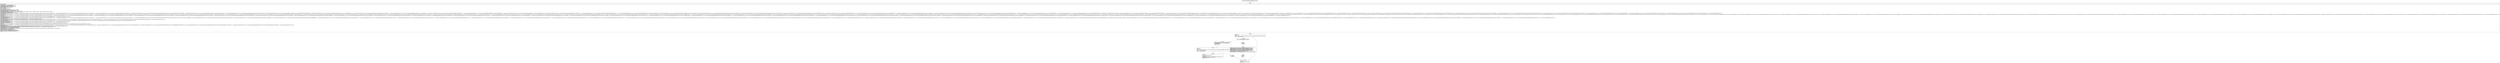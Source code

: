 digraph "CFG forandroid.support.media.ExifInterface.\<clinit\>()V" {
Node_0 [shape=record,label="{0\:\ 0x0000|MTH_ENTER_BLOCK\l|java.lang.Integer[] r1 = new java.lang.Integer[]\{1, 6, 3, 8\}\lROTATION_ORDER = java.util.Arrays.asList(r1)\ljava.lang.Integer[] r1 = new java.lang.Integer[]\{2, 7, 4, 5\}\lFLIPPED_ROTATION_ORDER = java.util.Arrays.asList(r1)\lBITS_PER_SAMPLE_RGB = new int[]\{8, 8, 8\}\lint[] r1 = new int[]\{4\}\lBITS_PER_SAMPLE_GREYSCALE_1 = r1\lint[] r1 = new int[]\{8\}\lBITS_PER_SAMPLE_GREYSCALE_2 = r1\lJPEG_SIGNATURE = new byte[]\{MARKER, MARKER_SOI, MARKER\}\lORF_MAKER_NOTE_HEADER_1 = new byte[]\{79, 76, 89, 77, 80, 0\}\lORF_MAKER_NOTE_HEADER_2 = new byte[]\{79, 76, 89, 77, 80, 85, 83, 0, 73, 73\}\lIFD_FORMAT_NAMES = new java.lang.String[]\{\"\", \"BYTE\", \"STRING\", \"USHORT\", \"ULONG\", \"URATIONAL\", \"SBYTE\", \"UNDEFINED\", \"SSHORT\", \"SLONG\", \"SRATIONAL\", \"SINGLE\", \"DOUBLE\"\}\lIFD_FORMAT_BYTES_PER_FORMAT = new int[]\{0, 1, 1, 2, 4, 8, 1, 1, 2, 4, 8, 4, 8, 1\}\lEXIF_ASCII_PREFIX = new byte[]\{65, 83, 67, 73, 73, 0, 0, 0\}\landroid.support.media.ExifInterface$ExifTag[] r11 = new android.support.media.ExifInterface.ExifTag[]\{new android.support.media.ExifInterface.ExifTag((java.lang.String) TAG_NEW_SUBFILE_TYPE, 254, 4, (android.support.media.ExifInterface.C01691) null), new android.support.media.ExifInterface.ExifTag((java.lang.String) TAG_SUBFILE_TYPE, 255, 4, (android.support.media.ExifInterface.C01691) null), new android.support.media.ExifInterface.ExifTag(TAG_IMAGE_WIDTH, 256, 3, 4, (android.support.media.ExifInterface.C01691) null), new android.support.media.ExifInterface.ExifTag(TAG_IMAGE_LENGTH, android.support.p000v4.view.InputDeviceCompat.SOURCE_KEYBOARD, 3, 4, (android.support.media.ExifInterface.C01691) null), new android.support.media.ExifInterface.ExifTag((java.lang.String) TAG_BITS_PER_SAMPLE, 258, 3, (android.support.media.ExifInterface.C01691) null), new android.support.media.ExifInterface.ExifTag((java.lang.String) TAG_COMPRESSION, 259, 3, (android.support.media.ExifInterface.C01691) null), new android.support.media.ExifInterface.ExifTag((java.lang.String) TAG_PHOTOMETRIC_INTERPRETATION, 262, 3, (android.support.media.ExifInterface.C01691) null), new android.support.media.ExifInterface.ExifTag((java.lang.String) TAG_IMAGE_DESCRIPTION, 270, 2, (android.support.media.ExifInterface.C01691) null), new android.support.media.ExifInterface.ExifTag((java.lang.String) TAG_MAKE, 271, 2, (android.support.media.ExifInterface.C01691) null), new android.support.media.ExifInterface.ExifTag((java.lang.String) TAG_MODEL, 272, 2, (android.support.media.ExifInterface.C01691) null), new android.support.media.ExifInterface.ExifTag(TAG_STRIP_OFFSETS, 273, 3, 4, (android.support.media.ExifInterface.C01691) null), new android.support.media.ExifInterface.ExifTag((java.lang.String) TAG_ORIENTATION, 274, 3, (android.support.media.ExifInterface.C01691) null), new android.support.media.ExifInterface.ExifTag((java.lang.String) TAG_SAMPLES_PER_PIXEL, 277, 3, (android.support.media.ExifInterface.C01691) null), new android.support.media.ExifInterface.ExifTag(TAG_ROWS_PER_STRIP, 278, 3, 4, (android.support.media.ExifInterface.C01691) null), new android.support.media.ExifInterface.ExifTag(TAG_STRIP_BYTE_COUNTS, 279, 3, 4, (android.support.media.ExifInterface.C01691) null), new android.support.media.ExifInterface.ExifTag((java.lang.String) TAG_X_RESOLUTION, 282, 5, (android.support.media.ExifInterface.C01691) null), new android.support.media.ExifInterface.ExifTag((java.lang.String) TAG_Y_RESOLUTION, 283, 5, (android.support.media.ExifInterface.C01691) null), new android.support.media.ExifInterface.ExifTag((java.lang.String) TAG_PLANAR_CONFIGURATION, 284, 3, (android.support.media.ExifInterface.C01691) null), new android.support.media.ExifInterface.ExifTag((java.lang.String) TAG_RESOLUTION_UNIT, 296, 3, (android.support.media.ExifInterface.C01691) null), new android.support.media.ExifInterface.ExifTag((java.lang.String) TAG_TRANSFER_FUNCTION, 301, 3, (android.support.media.ExifInterface.C01691) null), new android.support.media.ExifInterface.ExifTag(\"Software\", 305, 2, (android.support.media.ExifInterface.C01691) null), new android.support.media.ExifInterface.ExifTag((java.lang.String) TAG_DATETIME, 306, 2, (android.support.media.ExifInterface.C01691) null), new android.support.media.ExifInterface.ExifTag((java.lang.String) TAG_ARTIST, 315, 2, (android.support.media.ExifInterface.C01691) null), new android.support.media.ExifInterface.ExifTag((java.lang.String) TAG_WHITE_POINT, 318, 5, (android.support.media.ExifInterface.C01691) null), new android.support.media.ExifInterface.ExifTag((java.lang.String) TAG_PRIMARY_CHROMATICITIES, 319, 5, (android.support.media.ExifInterface.C01691) null), new android.support.media.ExifInterface.ExifTag((java.lang.String) TAG_SUB_IFD_POINTER, 330, 4, (android.support.media.ExifInterface.C01691) null), new android.support.media.ExifInterface.ExifTag((java.lang.String) TAG_JPEG_INTERCHANGE_FORMAT, (int) android.support.p000v4.view.InputDeviceCompat.SOURCE_DPAD, 4, (android.support.media.ExifInterface.C01691) null), new android.support.media.ExifInterface.ExifTag((java.lang.String) TAG_JPEG_INTERCHANGE_FORMAT_LENGTH, 514, 4, (android.support.media.ExifInterface.C01691) null), new android.support.media.ExifInterface.ExifTag((java.lang.String) TAG_Y_CB_CR_COEFFICIENTS, 529, 5, (android.support.media.ExifInterface.C01691) null), new android.support.media.ExifInterface.ExifTag((java.lang.String) TAG_Y_CB_CR_SUB_SAMPLING, 530, 3, (android.support.media.ExifInterface.C01691) null), new android.support.media.ExifInterface.ExifTag((java.lang.String) TAG_Y_CB_CR_POSITIONING, 531, 3, (android.support.media.ExifInterface.C01691) null), new android.support.media.ExifInterface.ExifTag((java.lang.String) TAG_REFERENCE_BLACK_WHITE, 532, 5, (android.support.media.ExifInterface.C01691) null), new android.support.media.ExifInterface.ExifTag(\"Copyright\", 33432, 2, (android.support.media.ExifInterface.C01691) null), new android.support.media.ExifInterface.ExifTag((java.lang.String) TAG_EXIF_IFD_POINTER, 34665, 4, (android.support.media.ExifInterface.C01691) null), new android.support.media.ExifInterface.ExifTag((java.lang.String) TAG_GPS_INFO_IFD_POINTER, 34853, 4, (android.support.media.ExifInterface.C01691) null), new android.support.media.ExifInterface.ExifTag((java.lang.String) TAG_RW2_SENSOR_TOP_BORDER, 4, 4, (android.support.media.ExifInterface.C01691) null), new android.support.media.ExifInterface.ExifTag((java.lang.String) TAG_RW2_SENSOR_LEFT_BORDER, 5, 4, (android.support.media.ExifInterface.C01691) null), new android.support.media.ExifInterface.ExifTag((java.lang.String) TAG_RW2_SENSOR_BOTTOM_BORDER, 6, 4, (android.support.media.ExifInterface.C01691) null), new android.support.media.ExifInterface.ExifTag((java.lang.String) TAG_RW2_SENSOR_RIGHT_BORDER, 7, 4, (android.support.media.ExifInterface.C01691) null), new android.support.media.ExifInterface.ExifTag((java.lang.String) TAG_RW2_ISO, 23, 3, (android.support.media.ExifInterface.C01691) null), new android.support.media.ExifInterface.ExifTag((java.lang.String) TAG_RW2_JPG_FROM_RAW, 46, 7, (android.support.media.ExifInterface.C01691) null)\}\lIFD_TIFF_TAGS = r11\landroid.support.media.ExifInterface$ExifTag[] r1 = new android.support.media.ExifInterface.ExifTag[]\{new android.support.media.ExifInterface.ExifTag((java.lang.String) TAG_EXPOSURE_TIME, 33434, 5, (android.support.media.ExifInterface.C01691) null), new android.support.media.ExifInterface.ExifTag((java.lang.String) TAG_F_NUMBER, 33437, 5, (android.support.media.ExifInterface.C01691) null), new android.support.media.ExifInterface.ExifTag((java.lang.String) TAG_EXPOSURE_PROGRAM, 34850, 3, (android.support.media.ExifInterface.C01691) null), new android.support.media.ExifInterface.ExifTag((java.lang.String) TAG_SPECTRAL_SENSITIVITY, 34852, 2, (android.support.media.ExifInterface.C01691) null), new android.support.media.ExifInterface.ExifTag((java.lang.String) TAG_PHOTOGRAPHIC_SENSITIVITY, 34855, 3, (android.support.media.ExifInterface.C01691) null), new android.support.media.ExifInterface.ExifTag((java.lang.String) TAG_OECF, 34856, 7, (android.support.media.ExifInterface.C01691) null), new android.support.media.ExifInterface.ExifTag((java.lang.String) TAG_EXIF_VERSION, 36864, 2, (android.support.media.ExifInterface.C01691) null), new android.support.media.ExifInterface.ExifTag((java.lang.String) TAG_DATETIME_ORIGINAL, 36867, 2, (android.support.media.ExifInterface.C01691) null), new android.support.media.ExifInterface.ExifTag((java.lang.String) TAG_DATETIME_DIGITIZED, 36868, 2, (android.support.media.ExifInterface.C01691) null), new android.support.media.ExifInterface.ExifTag((java.lang.String) TAG_COMPONENTS_CONFIGURATION, 37121, 7, (android.support.media.ExifInterface.C01691) null), new android.support.media.ExifInterface.ExifTag((java.lang.String) TAG_COMPRESSED_BITS_PER_PIXEL, 37122, 5, (android.support.media.ExifInterface.C01691) null), new android.support.media.ExifInterface.ExifTag((java.lang.String) TAG_SHUTTER_SPEED_VALUE, 37377, 10, (android.support.media.ExifInterface.C01691) null), new android.support.media.ExifInterface.ExifTag((java.lang.String) TAG_APERTURE_VALUE, 37378, 5, (android.support.media.ExifInterface.C01691) null), new android.support.media.ExifInterface.ExifTag((java.lang.String) TAG_BRIGHTNESS_VALUE, 37379, 10, (android.support.media.ExifInterface.C01691) null), new android.support.media.ExifInterface.ExifTag((java.lang.String) TAG_EXPOSURE_BIAS_VALUE, 37380, 10, (android.support.media.ExifInterface.C01691) null), new android.support.media.ExifInterface.ExifTag((java.lang.String) TAG_MAX_APERTURE_VALUE, 37381, 5, (android.support.media.ExifInterface.C01691) null), new android.support.media.ExifInterface.ExifTag((java.lang.String) TAG_SUBJECT_DISTANCE, 37382, 5, (android.support.media.ExifInterface.C01691) null), new android.support.media.ExifInterface.ExifTag((java.lang.String) TAG_METERING_MODE, 37383, 3, (android.support.media.ExifInterface.C01691) null), new android.support.media.ExifInterface.ExifTag((java.lang.String) TAG_LIGHT_SOURCE, 37384, 3, (android.support.media.ExifInterface.C01691) null), new android.support.media.ExifInterface.ExifTag((java.lang.String) TAG_FLASH, 37385, 3, (android.support.media.ExifInterface.C01691) null), new android.support.media.ExifInterface.ExifTag((java.lang.String) TAG_FOCAL_LENGTH, 37386, 5, (android.support.media.ExifInterface.C01691) null), new android.support.media.ExifInterface.ExifTag((java.lang.String) TAG_SUBJECT_AREA, 37396, 3, (android.support.media.ExifInterface.C01691) null), new android.support.media.ExifInterface.ExifTag((java.lang.String) TAG_MAKER_NOTE, 37500, 7, (android.support.media.ExifInterface.C01691) null), new android.support.media.ExifInterface.ExifTag((java.lang.String) TAG_USER_COMMENT, 37510, 7, (android.support.media.ExifInterface.C01691) null), new android.support.media.ExifInterface.ExifTag((java.lang.String) TAG_SUBSEC_TIME, 37520, 2, (android.support.media.ExifInterface.C01691) null), new android.support.media.ExifInterface.ExifTag((java.lang.String) TAG_SUBSEC_TIME_ORIGINAL, 37521, 2, (android.support.media.ExifInterface.C01691) null), new android.support.media.ExifInterface.ExifTag((java.lang.String) TAG_SUBSEC_TIME_DIGITIZED, 37522, 2, (android.support.media.ExifInterface.C01691) null), new android.support.media.ExifInterface.ExifTag((java.lang.String) TAG_FLASHPIX_VERSION, 40960, 7, (android.support.media.ExifInterface.C01691) null), new android.support.media.ExifInterface.ExifTag((java.lang.String) TAG_COLOR_SPACE, 40961, 3, (android.support.media.ExifInterface.C01691) null), new android.support.media.ExifInterface.ExifTag(TAG_PIXEL_X_DIMENSION, 40962, 3, 4, (android.support.media.ExifInterface.C01691) null), new android.support.media.ExifInterface.ExifTag(TAG_PIXEL_Y_DIMENSION, 40963, 3, 4, (android.support.media.ExifInterface.C01691) null), new android.support.media.ExifInterface.ExifTag((java.lang.String) TAG_RELATED_SOUND_FILE, 40964, 2, (android.support.media.ExifInterface.C01691) null), new android.support.media.ExifInterface.ExifTag((java.lang.String) TAG_INTEROPERABILITY_IFD_POINTER, 40965, 4, (android.support.media.ExifInterface.C01691) null), new android.support.media.ExifInterface.ExifTag((java.lang.String) TAG_FLASH_ENERGY, 41483, 5, (android.support.media.ExifInterface.C01691) null), new android.support.media.ExifInterface.ExifTag((java.lang.String) TAG_SPATIAL_FREQUENCY_RESPONSE, 41484, 7, (android.support.media.ExifInterface.C01691) null), new android.support.media.ExifInterface.ExifTag((java.lang.String) TAG_FOCAL_PLANE_X_RESOLUTION, 41486, 5, (android.support.media.ExifInterface.C01691) null), new android.support.media.ExifInterface.ExifTag((java.lang.String) TAG_FOCAL_PLANE_Y_RESOLUTION, 41487, 5, (android.support.media.ExifInterface.C01691) null), new android.support.media.ExifInterface.ExifTag((java.lang.String) TAG_FOCAL_PLANE_RESOLUTION_UNIT, 41488, 3, (android.support.media.ExifInterface.C01691) null), new android.support.media.ExifInterface.ExifTag((java.lang.String) TAG_SUBJECT_LOCATION, 41492, 3, (android.support.media.ExifInterface.C01691) null), new android.support.media.ExifInterface.ExifTag((java.lang.String) TAG_EXPOSURE_INDEX, 41493, 5, (android.support.media.ExifInterface.C01691) null), new android.support.media.ExifInterface.ExifTag((java.lang.String) TAG_SENSING_METHOD, 41495, 3, (android.support.media.ExifInterface.C01691) null), new android.support.media.ExifInterface.ExifTag((java.lang.String) TAG_FILE_SOURCE, 41728, 7, (android.support.media.ExifInterface.C01691) null), new android.support.media.ExifInterface.ExifTag((java.lang.String) TAG_SCENE_TYPE, 41729, 7, (android.support.media.ExifInterface.C01691) null), new android.support.media.ExifInterface.ExifTag((java.lang.String) TAG_CFA_PATTERN, 41730, 7, (android.support.media.ExifInterface.C01691) null), new android.support.media.ExifInterface.ExifTag((java.lang.String) TAG_CUSTOM_RENDERED, 41985, 3, (android.support.media.ExifInterface.C01691) null), new android.support.media.ExifInterface.ExifTag((java.lang.String) TAG_EXPOSURE_MODE, 41986, 3, (android.support.media.ExifInterface.C01691) null), new android.support.media.ExifInterface.ExifTag((java.lang.String) TAG_WHITE_BALANCE, 41987, 3, (android.support.media.ExifInterface.C01691) null), new android.support.media.ExifInterface.ExifTag((java.lang.String) TAG_DIGITAL_ZOOM_RATIO, 41988, 5, (android.support.media.ExifInterface.C01691) null), new android.support.media.ExifInterface.ExifTag((java.lang.String) TAG_FOCAL_LENGTH_IN_35MM_FILM, 41989, 3, (android.support.media.ExifInterface.C01691) null), new android.support.media.ExifInterface.ExifTag((java.lang.String) TAG_SCENE_CAPTURE_TYPE, 41990, 3, (android.support.media.ExifInterface.C01691) null), new android.support.media.ExifInterface.ExifTag((java.lang.String) TAG_GAIN_CONTROL, 41991, 3, (android.support.media.ExifInterface.C01691) null), new android.support.media.ExifInterface.ExifTag((java.lang.String) TAG_CONTRAST, 41992, 3, (android.support.media.ExifInterface.C01691) null), new android.support.media.ExifInterface.ExifTag((java.lang.String) TAG_SATURATION, 41993, 3, (android.support.media.ExifInterface.C01691) null), new android.support.media.ExifInterface.ExifTag((java.lang.String) TAG_SHARPNESS, 41994, 3, (android.support.media.ExifInterface.C01691) null), new android.support.media.ExifInterface.ExifTag((java.lang.String) TAG_DEVICE_SETTING_DESCRIPTION, 41995, 7, (android.support.media.ExifInterface.C01691) null), new android.support.media.ExifInterface.ExifTag((java.lang.String) TAG_SUBJECT_DISTANCE_RANGE, 41996, 3, (android.support.media.ExifInterface.C01691) null), new android.support.media.ExifInterface.ExifTag((java.lang.String) TAG_IMAGE_UNIQUE_ID, 42016, 2, (android.support.media.ExifInterface.C01691) null), new android.support.media.ExifInterface.ExifTag((java.lang.String) TAG_DNG_VERSION, 50706, 1, (android.support.media.ExifInterface.C01691) null), new android.support.media.ExifInterface.ExifTag(TAG_DEFAULT_CROP_SIZE, 50720, 3, 4, (android.support.media.ExifInterface.C01691) null)\}\lIFD_EXIF_TAGS = r1\landroid.support.media.ExifInterface$ExifTag[] r1 = new android.support.media.ExifInterface.ExifTag[]\{new android.support.media.ExifInterface.ExifTag((java.lang.String) TAG_GPS_VERSION_ID, 0, 1, (android.support.media.ExifInterface.C01691) null), new android.support.media.ExifInterface.ExifTag((java.lang.String) TAG_GPS_LATITUDE_REF, 1, 2, (android.support.media.ExifInterface.C01691) null), new android.support.media.ExifInterface.ExifTag((java.lang.String) TAG_GPS_LATITUDE, 2, 5, (android.support.media.ExifInterface.C01691) null), new android.support.media.ExifInterface.ExifTag((java.lang.String) TAG_GPS_LONGITUDE_REF, 3, 2, (android.support.media.ExifInterface.C01691) null), new android.support.media.ExifInterface.ExifTag((java.lang.String) TAG_GPS_LONGITUDE, 4, 5, (android.support.media.ExifInterface.C01691) null), new android.support.media.ExifInterface.ExifTag((java.lang.String) TAG_GPS_ALTITUDE_REF, 5, 1, (android.support.media.ExifInterface.C01691) null), new android.support.media.ExifInterface.ExifTag((java.lang.String) TAG_GPS_ALTITUDE, 6, 5, (android.support.media.ExifInterface.C01691) null), new android.support.media.ExifInterface.ExifTag((java.lang.String) TAG_GPS_TIMESTAMP, 7, 5, (android.support.media.ExifInterface.C01691) null), new android.support.media.ExifInterface.ExifTag((java.lang.String) TAG_GPS_SATELLITES, 8, 2, (android.support.media.ExifInterface.C01691) null), new android.support.media.ExifInterface.ExifTag((java.lang.String) TAG_GPS_STATUS, 9, 2, (android.support.media.ExifInterface.C01691) null), new android.support.media.ExifInterface.ExifTag((java.lang.String) TAG_GPS_MEASURE_MODE, 10, 2, (android.support.media.ExifInterface.C01691) null), new android.support.media.ExifInterface.ExifTag((java.lang.String) TAG_GPS_DOP, 11, 5, (android.support.media.ExifInterface.C01691) null), new android.support.media.ExifInterface.ExifTag((java.lang.String) TAG_GPS_SPEED_REF, 12, 2, (android.support.media.ExifInterface.C01691) null), new android.support.media.ExifInterface.ExifTag((java.lang.String) TAG_GPS_SPEED, 13, 5, (android.support.media.ExifInterface.C01691) null), new android.support.media.ExifInterface.ExifTag((java.lang.String) TAG_GPS_TRACK_REF, 14, 2, (android.support.media.ExifInterface.C01691) null), new android.support.media.ExifInterface.ExifTag((java.lang.String) TAG_GPS_TRACK, 15, 5, (android.support.media.ExifInterface.C01691) null), new android.support.media.ExifInterface.ExifTag((java.lang.String) TAG_GPS_IMG_DIRECTION_REF, 16, 2, (android.support.media.ExifInterface.C01691) null), new android.support.media.ExifInterface.ExifTag((java.lang.String) TAG_GPS_IMG_DIRECTION, 17, 5, (android.support.media.ExifInterface.C01691) null), new android.support.media.ExifInterface.ExifTag((java.lang.String) TAG_GPS_MAP_DATUM, 18, 2, (android.support.media.ExifInterface.C01691) null), new android.support.media.ExifInterface.ExifTag((java.lang.String) TAG_GPS_DEST_LATITUDE_REF, 19, 2, (android.support.media.ExifInterface.C01691) null), new android.support.media.ExifInterface.ExifTag((java.lang.String) TAG_GPS_DEST_LATITUDE, 20, 5, (android.support.media.ExifInterface.C01691) null), new android.support.media.ExifInterface.ExifTag((java.lang.String) TAG_GPS_DEST_LONGITUDE_REF, 21, 2, (android.support.media.ExifInterface.C01691) null), new android.support.media.ExifInterface.ExifTag((java.lang.String) TAG_GPS_DEST_LONGITUDE, 22, 5, (android.support.media.ExifInterface.C01691) null), new android.support.media.ExifInterface.ExifTag((java.lang.String) TAG_GPS_DEST_BEARING_REF, 23, 2, (android.support.media.ExifInterface.C01691) null), new android.support.media.ExifInterface.ExifTag((java.lang.String) TAG_GPS_DEST_BEARING, 24, 5, (android.support.media.ExifInterface.C01691) null), new android.support.media.ExifInterface.ExifTag((java.lang.String) TAG_GPS_DEST_DISTANCE_REF, 25, 2, (android.support.media.ExifInterface.C01691) null), new android.support.media.ExifInterface.ExifTag((java.lang.String) TAG_GPS_DEST_DISTANCE, 26, 5, (android.support.media.ExifInterface.C01691) null), new android.support.media.ExifInterface.ExifTag((java.lang.String) TAG_GPS_PROCESSING_METHOD, 27, 7, (android.support.media.ExifInterface.C01691) null), new android.support.media.ExifInterface.ExifTag((java.lang.String) TAG_GPS_AREA_INFORMATION, 28, 7, (android.support.media.ExifInterface.C01691) null), new android.support.media.ExifInterface.ExifTag((java.lang.String) TAG_GPS_DATESTAMP, 29, 2, (android.support.media.ExifInterface.C01691) null), new android.support.media.ExifInterface.ExifTag((java.lang.String) TAG_GPS_DIFFERENTIAL, 30, 3, (android.support.media.ExifInterface.C01691) null)\}\lIFD_GPS_TAGS = r1\landroid.support.media.ExifInterface$ExifTag[] r1 = new android.support.media.ExifInterface.ExifTag[]\{new android.support.media.ExifInterface.ExifTag((java.lang.String) TAG_INTEROPERABILITY_INDEX, 1, 2, (android.support.media.ExifInterface.C01691) null)\}\lIFD_INTEROPERABILITY_TAGS = r1\landroid.support.media.ExifInterface$ExifTag[] r1 = new android.support.media.ExifInterface.ExifTag[]\{new android.support.media.ExifInterface.ExifTag((java.lang.String) TAG_NEW_SUBFILE_TYPE, 254, 4, (android.support.media.ExifInterface.C01691) null), new android.support.media.ExifInterface.ExifTag((java.lang.String) TAG_SUBFILE_TYPE, 255, 4, (android.support.media.ExifInterface.C01691) null), new android.support.media.ExifInterface.ExifTag(TAG_THUMBNAIL_IMAGE_WIDTH, 256, 3, 4, (android.support.media.ExifInterface.C01691) null), new android.support.media.ExifInterface.ExifTag(TAG_THUMBNAIL_IMAGE_LENGTH, android.support.p000v4.view.InputDeviceCompat.SOURCE_KEYBOARD, 3, 4, (android.support.media.ExifInterface.C01691) null), new android.support.media.ExifInterface.ExifTag((java.lang.String) TAG_BITS_PER_SAMPLE, 258, 3, (android.support.media.ExifInterface.C01691) null), new android.support.media.ExifInterface.ExifTag((java.lang.String) TAG_COMPRESSION, 259, 3, (android.support.media.ExifInterface.C01691) null), new android.support.media.ExifInterface.ExifTag((java.lang.String) TAG_PHOTOMETRIC_INTERPRETATION, 262, 3, (android.support.media.ExifInterface.C01691) null), new android.support.media.ExifInterface.ExifTag((java.lang.String) TAG_IMAGE_DESCRIPTION, 270, 2, (android.support.media.ExifInterface.C01691) null), new android.support.media.ExifInterface.ExifTag((java.lang.String) TAG_MAKE, 271, 2, (android.support.media.ExifInterface.C01691) null), new android.support.media.ExifInterface.ExifTag((java.lang.String) TAG_MODEL, 272, 2, (android.support.media.ExifInterface.C01691) null), new android.support.media.ExifInterface.ExifTag(TAG_STRIP_OFFSETS, 273, 3, 4, (android.support.media.ExifInterface.C01691) null), new android.support.media.ExifInterface.ExifTag((java.lang.String) TAG_ORIENTATION, 274, 3, (android.support.media.ExifInterface.C01691) null), new android.support.media.ExifInterface.ExifTag((java.lang.String) TAG_SAMPLES_PER_PIXEL, 277, 3, (android.support.media.ExifInterface.C01691) null), new android.support.media.ExifInterface.ExifTag(TAG_ROWS_PER_STRIP, 278, 3, 4, (android.support.media.ExifInterface.C01691) null), new android.support.media.ExifInterface.ExifTag(TAG_STRIP_BYTE_COUNTS, 279, 3, 4, (android.support.media.ExifInterface.C01691) null), new android.support.media.ExifInterface.ExifTag((java.lang.String) TAG_X_RESOLUTION, 282, 5, (android.support.media.ExifInterface.C01691) null), new android.support.media.ExifInterface.ExifTag((java.lang.String) TAG_Y_RESOLUTION, 283, 5, (android.support.media.ExifInterface.C01691) null), new android.support.media.ExifInterface.ExifTag((java.lang.String) TAG_PLANAR_CONFIGURATION, 284, 3, (android.support.media.ExifInterface.C01691) null), new android.support.media.ExifInterface.ExifTag((java.lang.String) TAG_RESOLUTION_UNIT, 296, 3, (android.support.media.ExifInterface.C01691) null), new android.support.media.ExifInterface.ExifTag((java.lang.String) TAG_TRANSFER_FUNCTION, 301, 3, (android.support.media.ExifInterface.C01691) null), new android.support.media.ExifInterface.ExifTag(\"Software\", 305, 2, (android.support.media.ExifInterface.C01691) null), new android.support.media.ExifInterface.ExifTag((java.lang.String) TAG_DATETIME, 306, 2, (android.support.media.ExifInterface.C01691) null), new android.support.media.ExifInterface.ExifTag((java.lang.String) TAG_ARTIST, 315, 2, (android.support.media.ExifInterface.C01691) null), new android.support.media.ExifInterface.ExifTag((java.lang.String) TAG_WHITE_POINT, 318, 5, (android.support.media.ExifInterface.C01691) null), new android.support.media.ExifInterface.ExifTag((java.lang.String) TAG_PRIMARY_CHROMATICITIES, 319, 5, (android.support.media.ExifInterface.C01691) null), new android.support.media.ExifInterface.ExifTag((java.lang.String) TAG_SUB_IFD_POINTER, 330, 4, (android.support.media.ExifInterface.C01691) null), new android.support.media.ExifInterface.ExifTag((java.lang.String) TAG_JPEG_INTERCHANGE_FORMAT, (int) android.support.p000v4.view.InputDeviceCompat.SOURCE_DPAD, 4, (android.support.media.ExifInterface.C01691) null), new android.support.media.ExifInterface.ExifTag((java.lang.String) TAG_JPEG_INTERCHANGE_FORMAT_LENGTH, 514, 4, (android.support.media.ExifInterface.C01691) null), new android.support.media.ExifInterface.ExifTag((java.lang.String) TAG_Y_CB_CR_COEFFICIENTS, 529, 5, (android.support.media.ExifInterface.C01691) null), new android.support.media.ExifInterface.ExifTag((java.lang.String) TAG_Y_CB_CR_SUB_SAMPLING, 530, 3, (android.support.media.ExifInterface.C01691) null), new android.support.media.ExifInterface.ExifTag((java.lang.String) TAG_Y_CB_CR_POSITIONING, 531, 3, (android.support.media.ExifInterface.C01691) null), new android.support.media.ExifInterface.ExifTag((java.lang.String) TAG_REFERENCE_BLACK_WHITE, 532, 5, (android.support.media.ExifInterface.C01691) null), new android.support.media.ExifInterface.ExifTag(\"Copyright\", 33432, 2, (android.support.media.ExifInterface.C01691) null), new android.support.media.ExifInterface.ExifTag((java.lang.String) TAG_EXIF_IFD_POINTER, 34665, 4, (android.support.media.ExifInterface.C01691) null), new android.support.media.ExifInterface.ExifTag((java.lang.String) TAG_GPS_INFO_IFD_POINTER, 34853, 4, (android.support.media.ExifInterface.C01691) null), new android.support.media.ExifInterface.ExifTag((java.lang.String) TAG_DNG_VERSION, 50706, 1, (android.support.media.ExifInterface.C01691) null), new android.support.media.ExifInterface.ExifTag(TAG_DEFAULT_CROP_SIZE, 50720, 3, 4, (android.support.media.ExifInterface.C01691) null)\}\lIFD_THUMBNAIL_TAGS = r1\lTAG_RAF_IMAGE_SIZE = new android.support.media.ExifInterface.ExifTag(TAG_STRIP_OFFSETS, 273, 3, (android.support.media.ExifInterface.C01691) null)\landroid.support.media.ExifInterface$ExifTag[] r1 = new android.support.media.ExifInterface.ExifTag[]\{new android.support.media.ExifInterface.ExifTag((java.lang.String) TAG_ORF_THUMBNAIL_IMAGE, 256, 7, (android.support.media.ExifInterface.C01691) null), new android.support.media.ExifInterface.ExifTag((java.lang.String) TAG_ORF_CAMERA_SETTINGS_IFD_POINTER, 8224, 4, (android.support.media.ExifInterface.C01691) null), new android.support.media.ExifInterface.ExifTag((java.lang.String) TAG_ORF_IMAGE_PROCESSING_IFD_POINTER, 8256, 4, (android.support.media.ExifInterface.C01691) null)\}\lORF_MAKER_NOTE_TAGS = r1\landroid.support.media.ExifInterface$ExifTag[] r1 = new android.support.media.ExifInterface.ExifTag[]\{new android.support.media.ExifInterface.ExifTag((java.lang.String) TAG_ORF_PREVIEW_IMAGE_START, (int) android.support.p000v4.view.InputDeviceCompat.SOURCE_KEYBOARD, 4, (android.support.media.ExifInterface.C01691) null), new android.support.media.ExifInterface.ExifTag((java.lang.String) TAG_ORF_PREVIEW_IMAGE_LENGTH, 258, 4, (android.support.media.ExifInterface.C01691) null)\}\lORF_CAMERA_SETTINGS_TAGS = r1\landroid.support.media.ExifInterface$ExifTag[] r1 = new android.support.media.ExifInterface.ExifTag[]\{new android.support.media.ExifInterface.ExifTag((java.lang.String) TAG_ORF_ASPECT_FRAME, 4371, 3, (android.support.media.ExifInterface.C01691) null)\}\lORF_IMAGE_PROCESSING_TAGS = r1\landroid.support.media.ExifInterface$ExifTag[] r1 = new android.support.media.ExifInterface.ExifTag[]\{new android.support.media.ExifInterface.ExifTag((java.lang.String) TAG_COLOR_SPACE, 55, 3, (android.support.media.ExifInterface.C01691) null)\}\lPEF_TAGS = r1\landroid.support.media.ExifInterface$ExifTag[][] r1 = new android.support.media.ExifInterface.ExifTag[][]\{IFD_TIFF_TAGS, IFD_EXIF_TAGS, IFD_GPS_TAGS, IFD_INTEROPERABILITY_TAGS, IFD_THUMBNAIL_TAGS, IFD_TIFF_TAGS, ORF_MAKER_NOTE_TAGS, ORF_CAMERA_SETTINGS_TAGS, ORF_IMAGE_PROCESSING_TAGS, PEF_TAGS\}\lEXIF_TAGS = r1\landroid.support.media.ExifInterface$ExifTag[] r1 = new android.support.media.ExifInterface.ExifTag[]\{new android.support.media.ExifInterface.ExifTag((java.lang.String) TAG_SUB_IFD_POINTER, 330, 4, (android.support.media.ExifInterface.C01691) null), new android.support.media.ExifInterface.ExifTag((java.lang.String) TAG_EXIF_IFD_POINTER, 34665, 4, (android.support.media.ExifInterface.C01691) null), new android.support.media.ExifInterface.ExifTag((java.lang.String) TAG_GPS_INFO_IFD_POINTER, 34853, 4, (android.support.media.ExifInterface.C01691) null), new android.support.media.ExifInterface.ExifTag((java.lang.String) TAG_INTEROPERABILITY_IFD_POINTER, 40965, 4, (android.support.media.ExifInterface.C01691) null), new android.support.media.ExifInterface.ExifTag((java.lang.String) TAG_ORF_CAMERA_SETTINGS_IFD_POINTER, 8224, 1, (android.support.media.ExifInterface.C01691) null), new android.support.media.ExifInterface.ExifTag((java.lang.String) TAG_ORF_IMAGE_PROCESSING_IFD_POINTER, 8256, 1, (android.support.media.ExifInterface.C01691) null)\}\lEXIF_POINTER_TAGS = r1\lJPEG_INTERCHANGE_FORMAT_TAG = new android.support.media.ExifInterface.ExifTag(TAG_JPEG_INTERCHANGE_FORMAT, (int) android.support.p000v4.view.InputDeviceCompat.SOURCE_DPAD, 4, (android.support.media.ExifInterface.C01691) null)\lJPEG_INTERCHANGE_FORMAT_LENGTH_TAG = new android.support.media.ExifInterface.ExifTag(TAG_JPEG_INTERCHANGE_FORMAT_LENGTH, 514, 4, (android.support.media.ExifInterface.C01691) null)\lsExifTagMapsForReading = new java.util.HashMap[EXIF_TAGS.length]\lsExifTagMapsForWriting = new java.util.HashMap[EXIF_TAGS.length]\lsTagSetForCompatibility = new java.util.HashSet\<\>(java.util.Arrays.asList(new java.lang.String[]\{TAG_F_NUMBER, TAG_DIGITAL_ZOOM_RATIO, TAG_EXPOSURE_TIME, TAG_SUBJECT_DISTANCE, TAG_GPS_TIMESTAMP\}))\lsExifPointerTagMap = new java.util.HashMap\<\>()\lASCII = java.nio.charset.Charset.forName(\"US\-ASCII\")\lIDENTIFIER_EXIF_APP1 = \"Exifu0000u0000\".getBytes(ASCII)\lsFormatter = new java.text.SimpleDateFormat(\"yyyy:MM:dd HH:mm:ss\")\lsFormatter.setTimeZone(java.util.TimeZone.getTimeZone(\"UTC\"))\lr1 = 0\l}"];
Node_1 [shape=record,label="{1\:\ 0x0a90|LOOP_START\lPHI: r1 \l  PHI: (r1v74 int) = (r1v73 int), (r1v84 int) binds: [B:0:0x0000, B:6:0x0aca] A[DONT_GENERATE, DONT_INLINE]\lLOOP:0: B:1:0x0a90\-\>B:6:0x0aca\l}"];
Node_2 [shape=record,label="{2\:\ 0x0a93|if (r1 \>= EXIF_TAGS.length) goto L_0x0acd\l}"];
Node_3 [shape=record,label="{3\:\ 0x0a95|sExifTagMapsForReading[r1] = new java.util.HashMap\<\>()\lsExifTagMapsForWriting[r1] = new java.util.HashMap\<\>()\lr3 = EXIF_TAGS[r1]\lint r10 = r3.length\lr11 = 0\l}"];
Node_4 [shape=record,label="{4\:\ 0x0aad|LOOP_START\lPHI: r11 \l  PHI: (r11v226 int) = (r11v225 int), (r11v227 int) binds: [B:3:0x0a95, B:5:0x0aaf] A[DONT_GENERATE, DONT_INLINE]\lLOOP:1: B:4:0x0aad\-\>B:5:0x0aaf\l|if (r11 \>= r10) goto L_0x0aca\l}"];
Node_5 [shape=record,label="{5\:\ 0x0aaf|LOOP_END\lLOOP:1: B:4:0x0aad\-\>B:5:0x0aaf\l|r12 = r3[r11]\lsExifTagMapsForReading[r1].put(java.lang.Integer.valueOf(r12.number), r12)\lsExifTagMapsForWriting[r1].put(r12.name, r12)\lint r11 = r11 + 1\l}"];
Node_6 [shape=record,label="{6\:\ 0x0aca|LOOP_END\lLOOP:0: B:1:0x0a90\-\>B:6:0x0aca\l|int r1 = r1 + 1\l}"];
Node_7 [shape=record,label="{7\:\ 0x0acd|sExifPointerTagMap.put(java.lang.Integer.valueOf(EXIF_POINTER_TAGS[0].number), 5)\lsExifPointerTagMap.put(java.lang.Integer.valueOf(EXIF_POINTER_TAGS[1].number), 1)\lsExifPointerTagMap.put(java.lang.Integer.valueOf(EXIF_POINTER_TAGS[2].number), 2)\lsExifPointerTagMap.put(java.lang.Integer.valueOf(EXIF_POINTER_TAGS[3].number), 3)\lsExifPointerTagMap.put(java.lang.Integer.valueOf(EXIF_POINTER_TAGS[4].number), 7)\lsExifPointerTagMap.put(java.lang.Integer.valueOf(EXIF_POINTER_TAGS[5].number), 8)\lsNonZeroTimePattern = java.util.regex.Pattern.compile(\".*[1\-9].*\")\lsGpsTimestampPattern = java.util.regex.Pattern.compile(\"^([0\-9][0\-9]):([0\-9][0\-9]):([0\-9][0\-9])$\")\l}"];
Node_8 [shape=record,label="{8\:\ 0x0b4f|RETURN\l|return\l}"];
Node_9 [shape=record,label="{9\:\ 0x0acd|SYNTHETIC\l}"];
Node_10 [shape=record,label="{10\:\ 0x0aca|SYNTHETIC\l}"];
MethodNode[shape=record,label="{static void android.support.media.ExifInterface.\<clinit\>() }"];
MethodNode -> Node_0;
Node_0 -> Node_1;
Node_1 -> Node_2;
Node_2 -> Node_3[style=dashed];
Node_2 -> Node_9;
Node_3 -> Node_4;
Node_4 -> Node_5[style=dashed];
Node_4 -> Node_10;
Node_5 -> Node_4;
Node_6 -> Node_1;
Node_7 -> Node_8;
Node_9 -> Node_7;
Node_10 -> Node_6;
}

